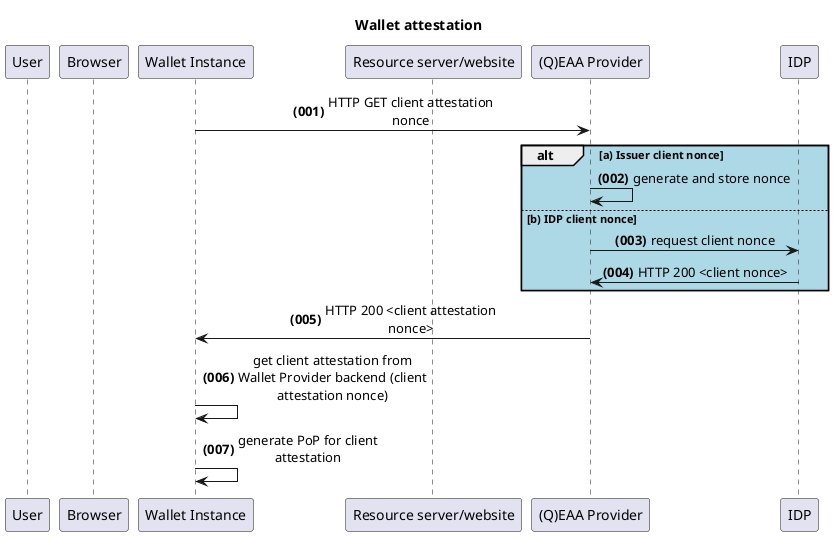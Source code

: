 @startuml
skinparam maxMessageSize 200
skinparam wrapWidth 300
skinparam sequenceMessageAlign center
skinparam BoxPadding 100

autonumber "<b>(000)"

title Wallet attestation

participant u as "User"
participant b as "Browser"
participant w as "Wallet Instance"
participant rs as "Resource server/website"

participant i  [
  (Q)EAA Provider
]

participant idp as "IDP"



  w -> i : HTTP GET client attestation nonce
  alt #lightblue a) Issuer client nonce
  i -> i : generate and store nonce
  else b) IDP client nonce
  i -> idp: request client nonce
  idp -> i: HTTP 200 <client nonce>
  end
  i -> w : HTTP 200 <client attestation nonce>
  w -> w : get client attestation from Wallet Provider backend (client attestation nonce)
  w -> w : generate PoP for client attestation


@enduml
